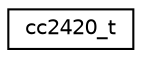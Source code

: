 digraph "Graphical Class Hierarchy"
{
 // LATEX_PDF_SIZE
  edge [fontname="Helvetica",fontsize="10",labelfontname="Helvetica",labelfontsize="10"];
  node [fontname="Helvetica",fontsize="10",shape=record];
  rankdir="LR";
  Node0 [label="cc2420_t",height=0.2,width=0.4,color="black", fillcolor="white", style="filled",URL="$structcc2420__t.html",tooltip="Device descriptor for CC2420 radio devices."];
}
